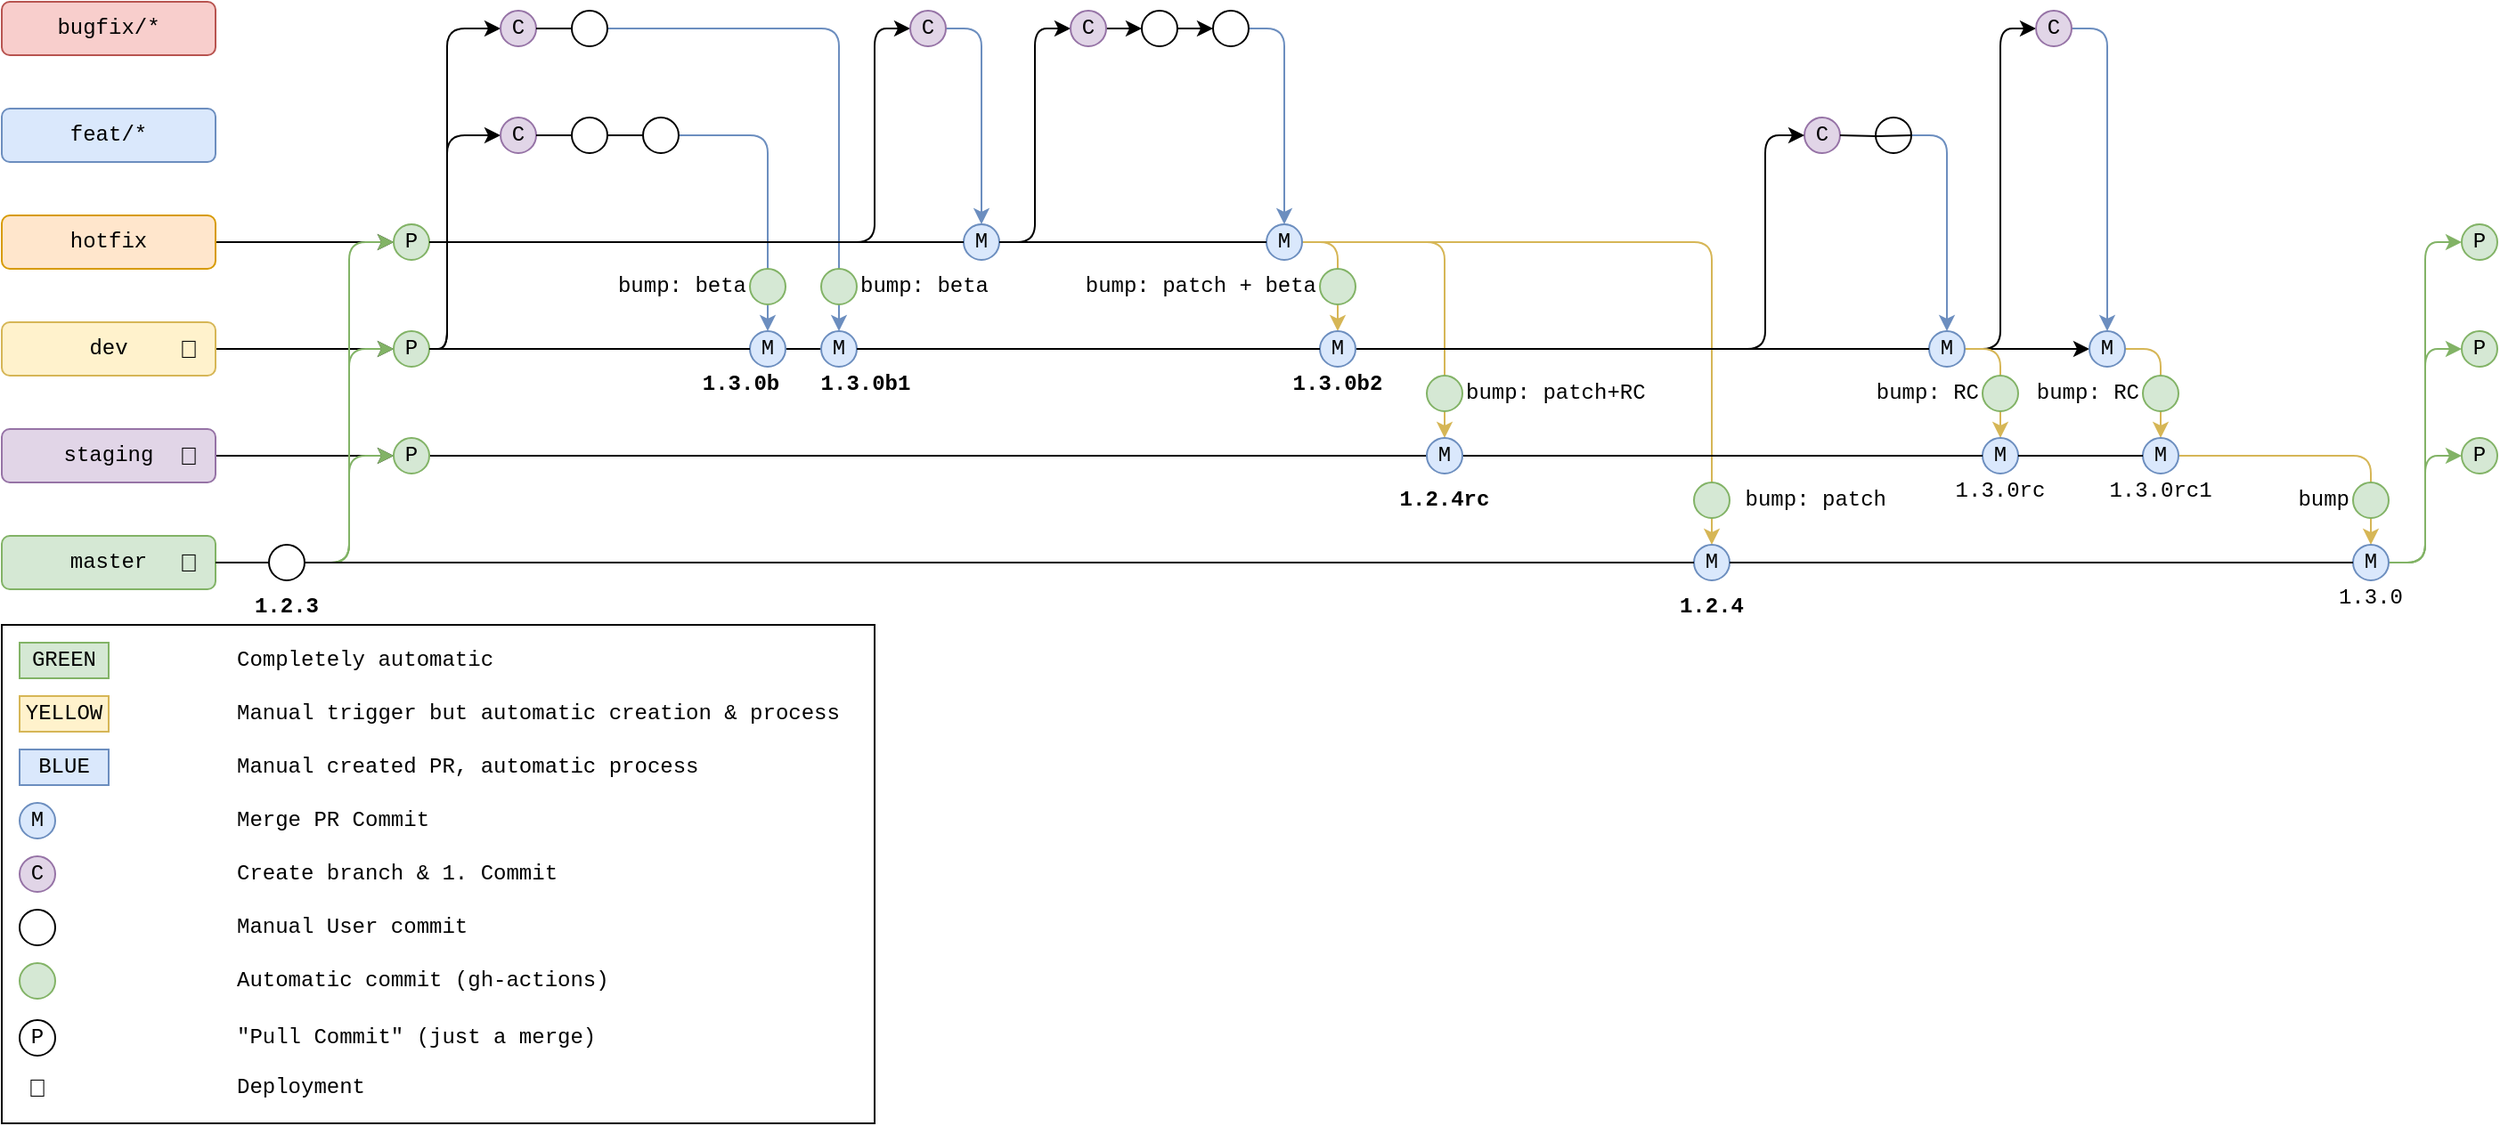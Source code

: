<mxfile version="15.4.0" type="device"><diagram id="KOjb34SqMDLAr0F-fRmh" name="Seite-1"><mxGraphModel dx="446" dy="799" grid="1" gridSize="10" guides="1" tooltips="1" connect="1" arrows="1" fold="1" page="1" pageScale="1" pageWidth="827" pageHeight="1169" math="0" shadow="0"><root><mxCell id="0"/><mxCell id="1" parent="0"/><mxCell id="OWHrl4kJECYipHaVR8hn-153" value="" style="rounded=0;whiteSpace=wrap;html=1;fontFamily=Courier New;fillColor=none;align=left;" parent="1" vertex="1"><mxGeometry x="20" y="360" width="490" height="280" as="geometry"/></mxCell><mxCell id="OWHrl4kJECYipHaVR8hn-104" style="edgeStyle=orthogonalEdgeStyle;rounded=1;orthogonalLoop=1;jettySize=auto;html=1;exitX=1;exitY=0.5;exitDx=0;exitDy=0;entryX=0;entryY=0.5;entryDx=0;entryDy=0;fontFamily=Courier New;endArrow=classic;endFill=1;" parent="1" source="OWHrl4kJECYipHaVR8hn-56" target="OWHrl4kJECYipHaVR8hn-101" edge="1"><mxGeometry relative="1" as="geometry"/></mxCell><mxCell id="OWHrl4kJECYipHaVR8hn-103" style="edgeStyle=orthogonalEdgeStyle;rounded=1;orthogonalLoop=1;jettySize=auto;html=1;exitX=1;exitY=0.5;exitDx=0;exitDy=0;entryX=0;entryY=0.5;entryDx=0;entryDy=0;fontFamily=Courier New;endArrow=classic;endFill=1;" parent="1" source="OWHrl4kJECYipHaVR8hn-56" target="OWHrl4kJECYipHaVR8hn-102" edge="1"><mxGeometry relative="1" as="geometry"/></mxCell><mxCell id="OWHrl4kJECYipHaVR8hn-1" value="master" style="rounded=1;whiteSpace=wrap;html=1;fontFamily=Courier New;fillColor=#d5e8d4;strokeColor=#82b366;" parent="1" vertex="1"><mxGeometry x="20" y="310" width="120" height="30" as="geometry"/></mxCell><mxCell id="OWHrl4kJECYipHaVR8hn-150" style="edgeStyle=orthogonalEdgeStyle;rounded=1;orthogonalLoop=1;jettySize=auto;html=1;exitX=1;exitY=0.5;exitDx=0;exitDy=0;entryX=0;entryY=0.5;entryDx=0;entryDy=0;fontFamily=Courier New;endArrow=classic;endFill=1;" parent="1" source="OWHrl4kJECYipHaVR8hn-2" target="OWHrl4kJECYipHaVR8hn-90" edge="1"><mxGeometry relative="1" as="geometry"/></mxCell><mxCell id="OWHrl4kJECYipHaVR8hn-2" value="staging" style="rounded=1;whiteSpace=wrap;html=1;fontFamily=Courier New;fillColor=#e1d5e7;strokeColor=#9673a6;" parent="1" vertex="1"><mxGeometry x="20" y="250" width="120" height="30" as="geometry"/></mxCell><mxCell id="OWHrl4kJECYipHaVR8hn-151" style="edgeStyle=orthogonalEdgeStyle;rounded=1;orthogonalLoop=1;jettySize=auto;html=1;exitX=1;exitY=0.5;exitDx=0;exitDy=0;fontFamily=Courier New;endArrow=classic;endFill=1;" parent="1" source="OWHrl4kJECYipHaVR8hn-3" target="OWHrl4kJECYipHaVR8hn-8" edge="1"><mxGeometry relative="1" as="geometry"/></mxCell><mxCell id="OWHrl4kJECYipHaVR8hn-3" value="dev" style="rounded=1;whiteSpace=wrap;html=1;fontFamily=Courier New;fillColor=#fff2cc;strokeColor=#d6b656;" parent="1" vertex="1"><mxGeometry x="20" y="190" width="120" height="30" as="geometry"/></mxCell><mxCell id="OWHrl4kJECYipHaVR8hn-4" value="feat/*" style="rounded=1;whiteSpace=wrap;html=1;fontFamily=Courier New;fillColor=#dae8fc;strokeColor=#6c8ebf;" parent="1" vertex="1"><mxGeometry x="20" y="70" width="120" height="30" as="geometry"/></mxCell><mxCell id="OWHrl4kJECYipHaVR8hn-13" style="edgeStyle=orthogonalEdgeStyle;rounded=1;orthogonalLoop=1;jettySize=auto;html=1;exitX=1;exitY=0.5;exitDx=0;exitDy=0;fontFamily=Courier New;startArrow=none;entryX=0.5;entryY=0;entryDx=0;entryDy=0;fillColor=#dae8fc;strokeColor=#6c8ebf;" parent="1" source="OWHrl4kJECYipHaVR8hn-44" target="OWHrl4kJECYipHaVR8hn-60" edge="1"><mxGeometry relative="1" as="geometry"><mxPoint x="860" y="25" as="targetPoint"/></mxGeometry></mxCell><mxCell id="OWHrl4kJECYipHaVR8hn-5" value="bugfix/*" style="rounded=1;whiteSpace=wrap;html=1;fontFamily=Courier New;fillColor=#f8cecc;strokeColor=#b85450;" parent="1" vertex="1"><mxGeometry x="20" y="10" width="120" height="30" as="geometry"/></mxCell><mxCell id="OWHrl4kJECYipHaVR8hn-152" style="edgeStyle=orthogonalEdgeStyle;rounded=1;orthogonalLoop=1;jettySize=auto;html=1;exitX=1;exitY=0.5;exitDx=0;exitDy=0;entryX=0;entryY=0.5;entryDx=0;entryDy=0;fontFamily=Courier New;endArrow=classic;endFill=1;" parent="1" source="OWHrl4kJECYipHaVR8hn-6" target="OWHrl4kJECYipHaVR8hn-22" edge="1"><mxGeometry relative="1" as="geometry"/></mxCell><mxCell id="OWHrl4kJECYipHaVR8hn-6" value="hotfix" style="rounded=1;whiteSpace=wrap;html=1;fontFamily=Courier New;fillColor=#ffe6cc;strokeColor=#d79b00;" parent="1" vertex="1"><mxGeometry x="20" y="130" width="120" height="30" as="geometry"/></mxCell><mxCell id="OWHrl4kJECYipHaVR8hn-35" style="edgeStyle=orthogonalEdgeStyle;rounded=1;orthogonalLoop=1;jettySize=auto;html=1;exitX=1;exitY=0.5;exitDx=0;exitDy=0;entryX=0;entryY=0.5;entryDx=0;entryDy=0;fontFamily=Courier New;" parent="1" source="OWHrl4kJECYipHaVR8hn-8" target="OWHrl4kJECYipHaVR8hn-26" edge="1"><mxGeometry relative="1" as="geometry"><Array as="points"><mxPoint x="270" y="205"/><mxPoint x="270" y="85"/></Array></mxGeometry></mxCell><mxCell id="OWHrl4kJECYipHaVR8hn-39" style="edgeStyle=orthogonalEdgeStyle;rounded=1;orthogonalLoop=1;jettySize=auto;html=1;exitX=1;exitY=0.5;exitDx=0;exitDy=0;entryX=0;entryY=0.5;entryDx=0;entryDy=0;fontFamily=Courier New;" parent="1" source="OWHrl4kJECYipHaVR8hn-8" target="OWHrl4kJECYipHaVR8hn-37" edge="1"><mxGeometry relative="1" as="geometry"><Array as="points"><mxPoint x="270" y="205"/><mxPoint x="270" y="25"/></Array></mxGeometry></mxCell><mxCell id="OWHrl4kJECYipHaVR8hn-8" value="P" style="ellipse;whiteSpace=wrap;html=1;aspect=fixed;fontFamily=Courier New;fillColor=#d5e8d4;strokeColor=#82b366;" parent="1" vertex="1"><mxGeometry x="240" y="195" width="20" height="20" as="geometry"/></mxCell><mxCell id="OWHrl4kJECYipHaVR8hn-20" style="rounded=1;orthogonalLoop=1;jettySize=auto;html=1;exitX=1;exitY=0.5;exitDx=0;exitDy=0;entryX=0;entryY=0.5;entryDx=0;entryDy=0;fontFamily=Courier New;elbow=vertical;edgeStyle=orthogonalEdgeStyle;fillColor=#d5e8d4;strokeColor=#82b366;" parent="1" source="OWHrl4kJECYipHaVR8hn-19" target="OWHrl4kJECYipHaVR8hn-8" edge="1"><mxGeometry relative="1" as="geometry"/></mxCell><mxCell id="OWHrl4kJECYipHaVR8hn-91" style="edgeStyle=orthogonalEdgeStyle;rounded=1;orthogonalLoop=1;jettySize=auto;html=1;exitX=1;exitY=0.5;exitDx=0;exitDy=0;entryX=0;entryY=0.5;entryDx=0;entryDy=0;fontFamily=Courier New;endArrow=classic;endFill=1;fillColor=#d5e8d4;strokeColor=#82b366;" parent="1" source="OWHrl4kJECYipHaVR8hn-19" target="OWHrl4kJECYipHaVR8hn-90" edge="1"><mxGeometry relative="1" as="geometry"/></mxCell><mxCell id="OWHrl4kJECYipHaVR8hn-126" style="edgeStyle=orthogonalEdgeStyle;rounded=1;orthogonalLoop=1;jettySize=auto;html=1;exitX=1;exitY=0.5;exitDx=0;exitDy=0;entryX=0;entryY=0.5;entryDx=0;entryDy=0;fontFamily=Courier New;endArrow=classic;endFill=1;fillColor=#d5e8d4;strokeColor=#82b366;" parent="1" source="OWHrl4kJECYipHaVR8hn-19" target="OWHrl4kJECYipHaVR8hn-22" edge="1"><mxGeometry relative="1" as="geometry"/></mxCell><mxCell id="OWHrl4kJECYipHaVR8hn-19" value="" style="ellipse;whiteSpace=wrap;html=1;aspect=fixed;fontFamily=Courier New;" parent="1" vertex="1"><mxGeometry x="170" y="315" width="20" height="20" as="geometry"/></mxCell><mxCell id="OWHrl4kJECYipHaVR8hn-21" value="" style="edgeStyle=orthogonalEdgeStyle;rounded=0;orthogonalLoop=1;jettySize=auto;html=1;exitX=1;exitY=0.5;exitDx=0;exitDy=0;fontFamily=Courier New;endArrow=none;" parent="1" source="OWHrl4kJECYipHaVR8hn-1" target="OWHrl4kJECYipHaVR8hn-19" edge="1"><mxGeometry relative="1" as="geometry"><mxPoint x="860" y="325" as="targetPoint"/><mxPoint x="140" y="325" as="sourcePoint"/></mxGeometry></mxCell><mxCell id="OWHrl4kJECYipHaVR8hn-50" style="edgeStyle=orthogonalEdgeStyle;rounded=1;orthogonalLoop=1;jettySize=auto;html=1;exitX=1;exitY=0.5;exitDx=0;exitDy=0;entryX=0;entryY=0.5;entryDx=0;entryDy=0;fontFamily=Courier New;" parent="1" source="OWHrl4kJECYipHaVR8hn-22" target="OWHrl4kJECYipHaVR8hn-44" edge="1"><mxGeometry relative="1" as="geometry"><Array as="points"><mxPoint x="510" y="145"/><mxPoint x="510" y="25"/></Array></mxGeometry></mxCell><mxCell id="OWHrl4kJECYipHaVR8hn-22" value="P" style="ellipse;whiteSpace=wrap;html=1;aspect=fixed;fontFamily=Courier New;fillColor=#d5e8d4;strokeColor=#82b366;" parent="1" vertex="1"><mxGeometry x="240" y="135" width="20" height="20" as="geometry"/></mxCell><mxCell id="OWHrl4kJECYipHaVR8hn-26" value="C" style="ellipse;whiteSpace=wrap;html=1;aspect=fixed;fontFamily=Courier New;fillColor=#e1d5e7;strokeColor=#9673a6;" parent="1" vertex="1"><mxGeometry x="300" y="75" width="20" height="20" as="geometry"/></mxCell><mxCell id="OWHrl4kJECYipHaVR8hn-28" value="" style="ellipse;whiteSpace=wrap;html=1;aspect=fixed;fontFamily=Courier New;" parent="1" vertex="1"><mxGeometry x="340" y="75" width="20" height="20" as="geometry"/></mxCell><mxCell id="OWHrl4kJECYipHaVR8hn-29" value="" style="edgeStyle=orthogonalEdgeStyle;rounded=0;orthogonalLoop=1;jettySize=auto;html=1;exitX=1;exitY=0.5;exitDx=0;exitDy=0;fontFamily=Courier New;startArrow=none;endArrow=none;" parent="1" source="OWHrl4kJECYipHaVR8hn-26" target="OWHrl4kJECYipHaVR8hn-28" edge="1"><mxGeometry relative="1" as="geometry"><mxPoint x="860" y="85" as="targetPoint"/><mxPoint x="360" y="85" as="sourcePoint"/></mxGeometry></mxCell><mxCell id="OWHrl4kJECYipHaVR8hn-34" style="edgeStyle=orthogonalEdgeStyle;rounded=1;orthogonalLoop=1;jettySize=auto;html=1;exitX=1;exitY=0.5;exitDx=0;exitDy=0;entryX=0.5;entryY=0;entryDx=0;entryDy=0;fontFamily=Courier New;fillColor=#dae8fc;strokeColor=#6c8ebf;" parent="1" source="OWHrl4kJECYipHaVR8hn-30" target="OWHrl4kJECYipHaVR8hn-32" edge="1"><mxGeometry relative="1" as="geometry"/></mxCell><mxCell id="OWHrl4kJECYipHaVR8hn-30" value="" style="ellipse;whiteSpace=wrap;html=1;aspect=fixed;fontFamily=Courier New;" parent="1" vertex="1"><mxGeometry x="380" y="75" width="20" height="20" as="geometry"/></mxCell><mxCell id="OWHrl4kJECYipHaVR8hn-31" value="" style="edgeStyle=orthogonalEdgeStyle;rounded=0;orthogonalLoop=1;jettySize=auto;html=1;exitX=1;exitY=0.5;exitDx=0;exitDy=0;fontFamily=Courier New;startArrow=none;endArrow=none;" parent="1" source="OWHrl4kJECYipHaVR8hn-28" target="OWHrl4kJECYipHaVR8hn-30" edge="1"><mxGeometry relative="1" as="geometry"><mxPoint x="820" y="85" as="targetPoint"/><mxPoint x="360" y="85" as="sourcePoint"/></mxGeometry></mxCell><mxCell id="OWHrl4kJECYipHaVR8hn-59" style="edgeStyle=orthogonalEdgeStyle;rounded=1;orthogonalLoop=1;jettySize=auto;html=1;exitX=1;exitY=0.5;exitDx=0;exitDy=0;entryX=0;entryY=0.5;entryDx=0;entryDy=0;fontFamily=Courier New;endArrow=none;endFill=0;" parent="1" source="OWHrl4kJECYipHaVR8hn-32" target="OWHrl4kJECYipHaVR8hn-47" edge="1"><mxGeometry relative="1" as="geometry"/></mxCell><mxCell id="OWHrl4kJECYipHaVR8hn-32" value="M" style="ellipse;whiteSpace=wrap;html=1;aspect=fixed;fontFamily=Courier New;fillColor=#dae8fc;strokeColor=#6c8ebf;" parent="1" vertex="1"><mxGeometry x="440" y="195" width="20" height="20" as="geometry"/></mxCell><mxCell id="OWHrl4kJECYipHaVR8hn-33" value="" style="edgeStyle=orthogonalEdgeStyle;rounded=0;orthogonalLoop=1;jettySize=auto;html=1;exitX=1;exitY=0.5;exitDx=0;exitDy=0;fontFamily=Courier New;startArrow=none;endArrow=none;" parent="1" source="OWHrl4kJECYipHaVR8hn-8" target="OWHrl4kJECYipHaVR8hn-32" edge="1"><mxGeometry relative="1" as="geometry"><mxPoint x="860" y="205" as="targetPoint"/><mxPoint x="260" y="205" as="sourcePoint"/></mxGeometry></mxCell><mxCell id="OWHrl4kJECYipHaVR8hn-37" value="C" style="ellipse;whiteSpace=wrap;html=1;aspect=fixed;fontFamily=Courier New;fillColor=#e1d5e7;strokeColor=#9673a6;" parent="1" vertex="1"><mxGeometry x="300" y="15" width="20" height="20" as="geometry"/></mxCell><mxCell id="OWHrl4kJECYipHaVR8hn-49" style="edgeStyle=orthogonalEdgeStyle;rounded=1;orthogonalLoop=1;jettySize=auto;html=1;exitX=1;exitY=0.5;exitDx=0;exitDy=0;fontFamily=Courier New;entryX=0.5;entryY=0;entryDx=0;entryDy=0;fillColor=#dae8fc;strokeColor=#6c8ebf;" parent="1" source="OWHrl4kJECYipHaVR8hn-41" target="OWHrl4kJECYipHaVR8hn-47" edge="1"><mxGeometry relative="1" as="geometry"><mxPoint x="480" y="20" as="targetPoint"/><Array as="points"><mxPoint x="490" y="25"/></Array></mxGeometry></mxCell><mxCell id="OWHrl4kJECYipHaVR8hn-41" value="" style="ellipse;whiteSpace=wrap;html=1;aspect=fixed;fontFamily=Courier New;" parent="1" vertex="1"><mxGeometry x="340" y="15" width="20" height="20" as="geometry"/></mxCell><mxCell id="OWHrl4kJECYipHaVR8hn-42" value="" style="edgeStyle=orthogonalEdgeStyle;rounded=0;orthogonalLoop=1;jettySize=auto;html=1;exitX=1;exitY=0.5;exitDx=0;exitDy=0;fontFamily=Courier New;startArrow=none;endArrow=none;" parent="1" source="OWHrl4kJECYipHaVR8hn-37" target="OWHrl4kJECYipHaVR8hn-41" edge="1"><mxGeometry relative="1" as="geometry"><mxPoint x="860" y="25" as="targetPoint"/><mxPoint x="320" y="25" as="sourcePoint"/></mxGeometry></mxCell><mxCell id="OWHrl4kJECYipHaVR8hn-44" value="C" style="ellipse;whiteSpace=wrap;html=1;aspect=fixed;fontFamily=Courier New;fillColor=#e1d5e7;strokeColor=#9673a6;" parent="1" vertex="1"><mxGeometry x="530" y="15" width="20" height="20" as="geometry"/></mxCell><mxCell id="OWHrl4kJECYipHaVR8hn-47" value="M" style="ellipse;whiteSpace=wrap;html=1;aspect=fixed;fontFamily=Courier New;fillColor=#dae8fc;strokeColor=#6c8ebf;" parent="1" vertex="1"><mxGeometry x="480" y="195" width="20" height="20" as="geometry"/></mxCell><mxCell id="OWHrl4kJECYipHaVR8hn-51" value="C" style="ellipse;whiteSpace=wrap;html=1;aspect=fixed;fontFamily=Courier New;fillColor=#e1d5e7;strokeColor=#9673a6;" parent="1" vertex="1"><mxGeometry x="1032" y="75" width="20" height="20" as="geometry"/></mxCell><mxCell id="OWHrl4kJECYipHaVR8hn-58" style="edgeStyle=orthogonalEdgeStyle;rounded=1;orthogonalLoop=1;jettySize=auto;html=1;exitX=1;exitY=0.5;exitDx=0;exitDy=0;entryX=0.5;entryY=0;entryDx=0;entryDy=0;fontFamily=Courier New;fillColor=#dae8fc;strokeColor=#6c8ebf;" parent="1" source="OWHrl4kJECYipHaVR8hn-53" target="OWHrl4kJECYipHaVR8hn-56" edge="1"><mxGeometry relative="1" as="geometry"/></mxCell><mxCell id="OWHrl4kJECYipHaVR8hn-53" value="" style="ellipse;whiteSpace=wrap;html=1;aspect=fixed;fontFamily=Courier New;" parent="1" vertex="1"><mxGeometry x="1072" y="75" width="20" height="20" as="geometry"/></mxCell><mxCell id="OWHrl4kJECYipHaVR8hn-54" value="" style="edgeStyle=orthogonalEdgeStyle;rounded=0;orthogonalLoop=1;jettySize=auto;html=1;fontFamily=Courier New;startArrow=none;endArrow=none;" parent="1" target="OWHrl4kJECYipHaVR8hn-53" edge="1"><mxGeometry relative="1" as="geometry"><mxPoint x="1352" y="90" as="targetPoint"/><mxPoint x="1052" y="85" as="sourcePoint"/></mxGeometry></mxCell><mxCell id="OWHrl4kJECYipHaVR8hn-96" style="edgeStyle=orthogonalEdgeStyle;rounded=1;orthogonalLoop=1;jettySize=auto;html=1;exitX=1;exitY=0.5;exitDx=0;exitDy=0;entryX=0.5;entryY=0;entryDx=0;entryDy=0;fontFamily=Courier New;endArrow=classic;endFill=1;fillColor=#fff2cc;strokeColor=#d6b656;" parent="1" source="OWHrl4kJECYipHaVR8hn-56" target="OWHrl4kJECYipHaVR8hn-93" edge="1"><mxGeometry relative="1" as="geometry"/></mxCell><mxCell id="OWHrl4kJECYipHaVR8hn-56" value="M" style="ellipse;whiteSpace=wrap;html=1;aspect=fixed;fontFamily=Courier New;fillColor=#dae8fc;strokeColor=#6c8ebf;" parent="1" vertex="1"><mxGeometry x="1102" y="195" width="20" height="20" as="geometry"/></mxCell><mxCell id="OWHrl4kJECYipHaVR8hn-65" style="edgeStyle=orthogonalEdgeStyle;rounded=1;orthogonalLoop=1;jettySize=auto;html=1;exitX=0.5;exitY=1;exitDx=0;exitDy=0;entryX=0.5;entryY=0;entryDx=0;entryDy=0;fontFamily=Courier New;endArrow=classic;endFill=1;startArrow=none;fillColor=#fff2cc;strokeColor=#d6b656;" parent="1" source="OWHrl4kJECYipHaVR8hn-66" target="OWHrl4kJECYipHaVR8hn-63" edge="1"><mxGeometry relative="1" as="geometry"/></mxCell><mxCell id="OWHrl4kJECYipHaVR8hn-74" style="edgeStyle=orthogonalEdgeStyle;rounded=1;orthogonalLoop=1;jettySize=auto;html=1;exitX=1;exitY=0.5;exitDx=0;exitDy=0;entryX=0;entryY=0.5;entryDx=0;entryDy=0;fontFamily=Courier New;endArrow=classic;endFill=1;" parent="1" source="OWHrl4kJECYipHaVR8hn-60" target="OWHrl4kJECYipHaVR8hn-71" edge="1"><mxGeometry relative="1" as="geometry"/></mxCell><mxCell id="OWHrl4kJECYipHaVR8hn-60" value="M" style="ellipse;whiteSpace=wrap;html=1;aspect=fixed;fontFamily=Courier New;fillColor=#dae8fc;strokeColor=#6c8ebf;" parent="1" vertex="1"><mxGeometry x="560" y="135" width="20" height="20" as="geometry"/></mxCell><mxCell id="OWHrl4kJECYipHaVR8hn-61" value="" style="edgeStyle=orthogonalEdgeStyle;rounded=0;orthogonalLoop=1;jettySize=auto;html=1;exitX=1;exitY=0.5;exitDx=0;exitDy=0;fontFamily=Courier New;startArrow=none;endArrow=none;" parent="1" source="OWHrl4kJECYipHaVR8hn-22" target="OWHrl4kJECYipHaVR8hn-60" edge="1"><mxGeometry relative="1" as="geometry"><mxPoint x="860" y="145" as="targetPoint"/><mxPoint x="320" y="145" as="sourcePoint"/></mxGeometry></mxCell><mxCell id="OWHrl4kJECYipHaVR8hn-63" value="M" style="ellipse;whiteSpace=wrap;html=1;aspect=fixed;fontFamily=Courier New;fillColor=#dae8fc;strokeColor=#6c8ebf;" parent="1" vertex="1"><mxGeometry x="970" y="315" width="20" height="20" as="geometry"/></mxCell><mxCell id="OWHrl4kJECYipHaVR8hn-64" value="" style="edgeStyle=orthogonalEdgeStyle;rounded=0;orthogonalLoop=1;jettySize=auto;html=1;exitX=1;exitY=0.5;exitDx=0;exitDy=0;fontFamily=Courier New;startArrow=none;endArrow=none;" parent="1" source="OWHrl4kJECYipHaVR8hn-19" target="OWHrl4kJECYipHaVR8hn-63" edge="1"><mxGeometry relative="1" as="geometry"><mxPoint x="860" y="325" as="targetPoint"/><mxPoint x="190" y="325" as="sourcePoint"/></mxGeometry></mxCell><mxCell id="OWHrl4kJECYipHaVR8hn-67" value="" style="edgeStyle=orthogonalEdgeStyle;rounded=1;orthogonalLoop=1;jettySize=auto;html=1;exitX=1;exitY=0.5;exitDx=0;exitDy=0;entryX=0.5;entryY=0;entryDx=0;entryDy=0;fontFamily=Courier New;endArrow=none;endFill=1;fillColor=#fff2cc;strokeColor=#d6b656;" parent="1" source="OWHrl4kJECYipHaVR8hn-60" target="OWHrl4kJECYipHaVR8hn-66" edge="1"><mxGeometry relative="1" as="geometry"><mxPoint x="580" y="145" as="sourcePoint"/><mxPoint x="610" y="315" as="targetPoint"/></mxGeometry></mxCell><mxCell id="OWHrl4kJECYipHaVR8hn-75" style="edgeStyle=orthogonalEdgeStyle;rounded=1;orthogonalLoop=1;jettySize=auto;html=1;exitX=1;exitY=0.5;exitDx=0;exitDy=0;entryX=0;entryY=0.5;entryDx=0;entryDy=0;fontFamily=Courier New;endArrow=classic;endFill=1;" parent="1" source="OWHrl4kJECYipHaVR8hn-71" target="OWHrl4kJECYipHaVR8hn-72" edge="1"><mxGeometry relative="1" as="geometry"/></mxCell><mxCell id="OWHrl4kJECYipHaVR8hn-71" value="C" style="ellipse;whiteSpace=wrap;html=1;aspect=fixed;fontFamily=Courier New;fillColor=#e1d5e7;strokeColor=#9673a6;" parent="1" vertex="1"><mxGeometry x="620" y="15" width="20" height="20" as="geometry"/></mxCell><mxCell id="OWHrl4kJECYipHaVR8hn-76" style="edgeStyle=orthogonalEdgeStyle;rounded=1;orthogonalLoop=1;jettySize=auto;html=1;exitX=1;exitY=0.5;exitDx=0;exitDy=0;entryX=0;entryY=0.5;entryDx=0;entryDy=0;fontFamily=Courier New;endArrow=classic;endFill=1;" parent="1" source="OWHrl4kJECYipHaVR8hn-72" target="OWHrl4kJECYipHaVR8hn-73" edge="1"><mxGeometry relative="1" as="geometry"/></mxCell><mxCell id="OWHrl4kJECYipHaVR8hn-72" value="" style="ellipse;whiteSpace=wrap;html=1;aspect=fixed;fontFamily=Courier New;" parent="1" vertex="1"><mxGeometry x="660" y="15" width="20" height="20" as="geometry"/></mxCell><mxCell id="OWHrl4kJECYipHaVR8hn-79" style="edgeStyle=orthogonalEdgeStyle;rounded=1;orthogonalLoop=1;jettySize=auto;html=1;exitX=1;exitY=0.5;exitDx=0;exitDy=0;entryX=0.5;entryY=0;entryDx=0;entryDy=0;fontFamily=Courier New;endArrow=classic;endFill=1;fillColor=#dae8fc;strokeColor=#6c8ebf;" parent="1" source="OWHrl4kJECYipHaVR8hn-73" target="OWHrl4kJECYipHaVR8hn-77" edge="1"><mxGeometry relative="1" as="geometry"/></mxCell><mxCell id="OWHrl4kJECYipHaVR8hn-73" value="" style="ellipse;whiteSpace=wrap;html=1;aspect=fixed;fontFamily=Courier New;" parent="1" vertex="1"><mxGeometry x="700" y="15" width="20" height="20" as="geometry"/></mxCell><mxCell id="OWHrl4kJECYipHaVR8hn-178" style="edgeStyle=orthogonalEdgeStyle;rounded=1;orthogonalLoop=1;jettySize=auto;html=1;exitX=1;exitY=0.5;exitDx=0;exitDy=0;entryX=0.5;entryY=0;entryDx=0;entryDy=0;fontFamily=Courier New;endArrow=classic;endFill=1;fillColor=#fff2cc;strokeColor=#d6b656;" parent="1" source="OWHrl4kJECYipHaVR8hn-77" target="OWHrl4kJECYipHaVR8hn-176" edge="1"><mxGeometry relative="1" as="geometry"/></mxCell><mxCell id="OWHrl4kJECYipHaVR8hn-195" style="edgeStyle=orthogonalEdgeStyle;rounded=1;orthogonalLoop=1;jettySize=auto;html=1;exitX=1;exitY=0.5;exitDx=0;exitDy=0;entryX=0.5;entryY=0;entryDx=0;entryDy=0;fontFamily=Courier New;endArrow=classic;endFill=1;fillColor=#fff2cc;strokeColor=#d6b656;" parent="1" source="OWHrl4kJECYipHaVR8hn-77" target="OWHrl4kJECYipHaVR8hn-193" edge="1"><mxGeometry relative="1" as="geometry"/></mxCell><mxCell id="OWHrl4kJECYipHaVR8hn-77" value="M" style="ellipse;whiteSpace=wrap;html=1;aspect=fixed;fontFamily=Courier New;fillColor=#dae8fc;strokeColor=#6c8ebf;" parent="1" vertex="1"><mxGeometry x="730" y="135" width="20" height="20" as="geometry"/></mxCell><mxCell id="OWHrl4kJECYipHaVR8hn-78" value="" style="edgeStyle=orthogonalEdgeStyle;rounded=0;orthogonalLoop=1;jettySize=auto;html=1;exitX=1;exitY=0.5;exitDx=0;exitDy=0;fontFamily=Courier New;startArrow=none;endArrow=none;" parent="1" source="OWHrl4kJECYipHaVR8hn-60" target="OWHrl4kJECYipHaVR8hn-77" edge="1"><mxGeometry relative="1" as="geometry"><mxPoint x="860" y="145" as="targetPoint"/><mxPoint x="580" y="145" as="sourcePoint"/></mxGeometry></mxCell><mxCell id="OWHrl4kJECYipHaVR8hn-199" style="edgeStyle=orthogonalEdgeStyle;rounded=1;orthogonalLoop=1;jettySize=auto;html=1;exitX=1;exitY=0.5;exitDx=0;exitDy=0;entryX=0;entryY=0.5;entryDx=0;entryDy=0;fontFamily=Courier New;endArrow=none;endFill=0;" parent="1" source="OWHrl4kJECYipHaVR8hn-90" target="OWHrl4kJECYipHaVR8hn-193" edge="1"><mxGeometry relative="1" as="geometry"/></mxCell><mxCell id="OWHrl4kJECYipHaVR8hn-90" value="P" style="ellipse;whiteSpace=wrap;html=1;aspect=fixed;fontFamily=Courier New;fillColor=#d5e8d4;strokeColor=#82b366;" parent="1" vertex="1"><mxGeometry x="240" y="255" width="20" height="20" as="geometry"/></mxCell><mxCell id="OWHrl4kJECYipHaVR8hn-93" value="M" style="ellipse;whiteSpace=wrap;html=1;aspect=fixed;fontFamily=Courier New;fillColor=#dae8fc;strokeColor=#6c8ebf;" parent="1" vertex="1"><mxGeometry x="1132" y="255" width="20" height="20" as="geometry"/></mxCell><mxCell id="OWHrl4kJECYipHaVR8hn-95" value="" style="group;" parent="1" vertex="1" connectable="0"><mxGeometry x="880" y="280" width="110" height="20" as="geometry"/></mxCell><mxCell id="OWHrl4kJECYipHaVR8hn-66" value="&lt;p style=&quot;line-height: 100%&quot;&gt;&lt;br&gt;&lt;/p&gt;" style="ellipse;whiteSpace=wrap;html=1;aspect=fixed;fontFamily=Courier New;align=center;fillColor=#d5e8d4;strokeColor=#82b366;" parent="OWHrl4kJECYipHaVR8hn-95" vertex="1"><mxGeometry x="90" width="20" height="20" as="geometry"/></mxCell><mxCell id="OWHrl4kJECYipHaVR8hn-97" value="" style="group;align=right;" parent="1" vertex="1" connectable="0"><mxGeometry x="1042" y="220" width="110" height="20" as="geometry"/></mxCell><mxCell id="OWHrl4kJECYipHaVR8hn-98" value="bump: RC" style="text;html=1;strokeColor=none;fillColor=none;align=right;verticalAlign=middle;whiteSpace=wrap;rounded=0;fontFamily=Courier New;" parent="OWHrl4kJECYipHaVR8hn-97" vertex="1"><mxGeometry x="30" width="60" height="20" as="geometry"/></mxCell><mxCell id="OWHrl4kJECYipHaVR8hn-99" value="&lt;p style=&quot;line-height: 100%&quot;&gt;&lt;br&gt;&lt;/p&gt;" style="ellipse;whiteSpace=wrap;html=1;aspect=fixed;fontFamily=Courier New;align=center;fillColor=#d5e8d4;strokeColor=#82b366;" parent="OWHrl4kJECYipHaVR8hn-97" vertex="1"><mxGeometry x="90" width="20" height="20" as="geometry"/></mxCell><mxCell id="OWHrl4kJECYipHaVR8hn-100" style="edgeStyle=orthogonalEdgeStyle;rounded=1;orthogonalLoop=1;jettySize=auto;html=1;exitX=1;exitY=0.5;exitDx=0;exitDy=0;fontFamily=Courier New;startArrow=none;entryX=0.5;entryY=0;entryDx=0;entryDy=0;fillColor=#dae8fc;strokeColor=#6c8ebf;" parent="1" source="OWHrl4kJECYipHaVR8hn-101" target="OWHrl4kJECYipHaVR8hn-102" edge="1"><mxGeometry relative="1" as="geometry"><mxPoint x="1492" y="25" as="targetPoint"/></mxGeometry></mxCell><mxCell id="OWHrl4kJECYipHaVR8hn-101" value="C" style="ellipse;whiteSpace=wrap;html=1;aspect=fixed;fontFamily=Courier New;fillColor=#e1d5e7;strokeColor=#9673a6;" parent="1" vertex="1"><mxGeometry x="1162" y="15" width="20" height="20" as="geometry"/></mxCell><mxCell id="OWHrl4kJECYipHaVR8hn-107" style="edgeStyle=orthogonalEdgeStyle;rounded=1;orthogonalLoop=1;jettySize=auto;html=1;exitX=1;exitY=0.5;exitDx=0;exitDy=0;entryX=0.5;entryY=0;entryDx=0;entryDy=0;fontFamily=Courier New;endArrow=classic;endFill=1;fillColor=#fff2cc;strokeColor=#d6b656;" parent="1" source="OWHrl4kJECYipHaVR8hn-102" target="OWHrl4kJECYipHaVR8hn-105" edge="1"><mxGeometry relative="1" as="geometry"/></mxCell><mxCell id="OWHrl4kJECYipHaVR8hn-102" value="M" style="ellipse;whiteSpace=wrap;html=1;aspect=fixed;fontFamily=Courier New;fillColor=#dae8fc;strokeColor=#6c8ebf;" parent="1" vertex="1"><mxGeometry x="1192" y="195" width="20" height="20" as="geometry"/></mxCell><mxCell id="OWHrl4kJECYipHaVR8hn-114" style="edgeStyle=orthogonalEdgeStyle;rounded=1;orthogonalLoop=1;jettySize=auto;html=1;exitX=1;exitY=0.5;exitDx=0;exitDy=0;entryX=0.5;entryY=0;entryDx=0;entryDy=0;fontFamily=Courier New;endArrow=classic;endFill=1;fillColor=#fff2cc;strokeColor=#d6b656;" parent="1" source="OWHrl4kJECYipHaVR8hn-105" target="OWHrl4kJECYipHaVR8hn-111" edge="1"><mxGeometry relative="1" as="geometry"/></mxCell><mxCell id="OWHrl4kJECYipHaVR8hn-105" value="M" style="ellipse;whiteSpace=wrap;html=1;aspect=fixed;fontFamily=Courier New;fillColor=#dae8fc;strokeColor=#6c8ebf;" parent="1" vertex="1"><mxGeometry x="1222" y="255" width="20" height="20" as="geometry"/></mxCell><mxCell id="OWHrl4kJECYipHaVR8hn-106" value="" style="edgeStyle=orthogonalEdgeStyle;rounded=1;orthogonalLoop=1;jettySize=auto;html=1;exitX=1;exitY=0.5;exitDx=0;exitDy=0;fontFamily=Courier New;endArrow=none;endFill=1;startArrow=none;" parent="1" source="OWHrl4kJECYipHaVR8hn-93" target="OWHrl4kJECYipHaVR8hn-105" edge="1"><mxGeometry relative="1" as="geometry"><mxPoint x="1292" y="265" as="targetPoint"/><mxPoint x="1152" y="265" as="sourcePoint"/></mxGeometry></mxCell><mxCell id="OWHrl4kJECYipHaVR8hn-108" value="" style="group" parent="1" vertex="1" connectable="0"><mxGeometry x="1132" y="220" width="110" height="20" as="geometry"/></mxCell><mxCell id="OWHrl4kJECYipHaVR8hn-109" value="bump: RC" style="text;html=1;strokeColor=none;fillColor=none;align=right;verticalAlign=middle;whiteSpace=wrap;rounded=0;fontFamily=Courier New;" parent="OWHrl4kJECYipHaVR8hn-108" vertex="1"><mxGeometry x="30" width="60" height="20" as="geometry"/></mxCell><mxCell id="OWHrl4kJECYipHaVR8hn-110" value="&lt;p style=&quot;line-height: 100%&quot;&gt;&lt;br&gt;&lt;/p&gt;" style="ellipse;whiteSpace=wrap;html=1;aspect=fixed;fontFamily=Courier New;align=center;fillColor=#d5e8d4;strokeColor=#82b366;" parent="OWHrl4kJECYipHaVR8hn-108" vertex="1"><mxGeometry x="90" width="20" height="20" as="geometry"/></mxCell><mxCell id="OWHrl4kJECYipHaVR8hn-122" style="edgeStyle=orthogonalEdgeStyle;rounded=1;orthogonalLoop=1;jettySize=auto;html=1;exitX=1;exitY=0.5;exitDx=0;exitDy=0;entryX=0;entryY=0.5;entryDx=0;entryDy=0;fontFamily=Courier New;endArrow=classic;endFill=1;fillColor=#d5e8d4;strokeColor=#82b366;" parent="1" source="OWHrl4kJECYipHaVR8hn-111" target="OWHrl4kJECYipHaVR8hn-121" edge="1"><mxGeometry relative="1" as="geometry"/></mxCell><mxCell id="OWHrl4kJECYipHaVR8hn-125" style="edgeStyle=orthogonalEdgeStyle;rounded=1;orthogonalLoop=1;jettySize=auto;html=1;exitX=1;exitY=0.5;exitDx=0;exitDy=0;entryX=0;entryY=0.5;entryDx=0;entryDy=0;fontFamily=Courier New;endArrow=classic;endFill=1;fillColor=#d5e8d4;strokeColor=#82b366;" parent="1" source="OWHrl4kJECYipHaVR8hn-111" target="OWHrl4kJECYipHaVR8hn-123" edge="1"><mxGeometry relative="1" as="geometry"/></mxCell><mxCell id="OWHrl4kJECYipHaVR8hn-134" style="edgeStyle=orthogonalEdgeStyle;rounded=1;orthogonalLoop=1;jettySize=auto;html=1;exitX=1;exitY=0.5;exitDx=0;exitDy=0;entryX=0;entryY=0.5;entryDx=0;entryDy=0;fontFamily=Courier New;endArrow=classic;endFill=1;fillColor=#d5e8d4;strokeColor=#82b366;" parent="1" source="OWHrl4kJECYipHaVR8hn-111" target="OWHrl4kJECYipHaVR8hn-133" edge="1"><mxGeometry relative="1" as="geometry"/></mxCell><mxCell id="OWHrl4kJECYipHaVR8hn-111" value="M" style="ellipse;whiteSpace=wrap;html=1;aspect=fixed;fontFamily=Courier New;fillColor=#dae8fc;strokeColor=#6c8ebf;" parent="1" vertex="1"><mxGeometry x="1340" y="315" width="20" height="20" as="geometry"/></mxCell><mxCell id="OWHrl4kJECYipHaVR8hn-112" value="" style="edgeStyle=orthogonalEdgeStyle;rounded=0;orthogonalLoop=1;jettySize=auto;html=1;exitX=1;exitY=0.5;exitDx=0;exitDy=0;fontFamily=Courier New;startArrow=none;endArrow=none;" parent="1" source="OWHrl4kJECYipHaVR8hn-63" target="OWHrl4kJECYipHaVR8hn-111" edge="1"><mxGeometry relative="1" as="geometry"><mxPoint x="1370" y="325" as="targetPoint"/><mxPoint x="760" y="325" as="sourcePoint"/><Array as="points"/></mxGeometry></mxCell><mxCell id="OWHrl4kJECYipHaVR8hn-115" value="" style="group;align=right;" parent="1" vertex="1" connectable="0"><mxGeometry x="1270" y="280" width="110" height="20" as="geometry"/></mxCell><mxCell id="OWHrl4kJECYipHaVR8hn-116" value="bump" style="text;html=1;strokeColor=none;fillColor=none;align=right;verticalAlign=middle;whiteSpace=wrap;rounded=0;fontFamily=Courier New;" parent="OWHrl4kJECYipHaVR8hn-115" vertex="1"><mxGeometry width="70" height="20" as="geometry"/></mxCell><mxCell id="OWHrl4kJECYipHaVR8hn-117" value="&lt;p style=&quot;line-height: 100%&quot;&gt;&lt;br&gt;&lt;/p&gt;" style="ellipse;whiteSpace=wrap;html=1;aspect=fixed;fontFamily=Courier New;align=center;fillColor=#d5e8d4;strokeColor=#82b366;" parent="OWHrl4kJECYipHaVR8hn-115" vertex="1"><mxGeometry x="70" width="20" height="20" as="geometry"/></mxCell><mxCell id="OWHrl4kJECYipHaVR8hn-121" value="P" style="ellipse;whiteSpace=wrap;html=1;aspect=fixed;fontFamily=Courier New;fillColor=#d5e8d4;strokeColor=#82b366;" parent="1" vertex="1"><mxGeometry x="1401" y="255" width="20" height="20" as="geometry"/></mxCell><mxCell id="OWHrl4kJECYipHaVR8hn-123" value="P" style="ellipse;whiteSpace=wrap;html=1;aspect=fixed;fontFamily=Courier New;fillColor=#d5e8d4;strokeColor=#82b366;" parent="1" vertex="1"><mxGeometry x="1401" y="195" width="20" height="20" as="geometry"/></mxCell><mxCell id="OWHrl4kJECYipHaVR8hn-127" value="" style="group" parent="1" vertex="1" connectable="0"><mxGeometry x="350" y="160" width="110" height="20" as="geometry"/></mxCell><mxCell id="OWHrl4kJECYipHaVR8hn-128" value="bump: beta" style="text;html=1;strokeColor=none;fillColor=none;align=right;verticalAlign=middle;whiteSpace=wrap;rounded=0;fontFamily=Courier New;" parent="OWHrl4kJECYipHaVR8hn-127" vertex="1"><mxGeometry width="90" height="20" as="geometry"/></mxCell><mxCell id="OWHrl4kJECYipHaVR8hn-129" value="&lt;p style=&quot;line-height: 100%&quot;&gt;&lt;br&gt;&lt;/p&gt;" style="ellipse;whiteSpace=wrap;html=1;aspect=fixed;fontFamily=Courier New;align=center;fillColor=#d5e8d4;strokeColor=#82b366;" parent="OWHrl4kJECYipHaVR8hn-127" vertex="1"><mxGeometry x="90" width="20" height="20" as="geometry"/></mxCell><mxCell id="OWHrl4kJECYipHaVR8hn-130" value="" style="group;align=left;" parent="1" vertex="1" connectable="0"><mxGeometry x="480" y="160" width="110" height="20" as="geometry"/></mxCell><mxCell id="OWHrl4kJECYipHaVR8hn-131" value="&lt;p style=&quot;line-height: 100%&quot;&gt;&lt;br&gt;&lt;/p&gt;" style="ellipse;whiteSpace=wrap;html=1;aspect=fixed;fontFamily=Courier New;align=center;fillColor=#d5e8d4;strokeColor=#82b366;" parent="OWHrl4kJECYipHaVR8hn-130" vertex="1"><mxGeometry width="20" height="20" as="geometry"/></mxCell><mxCell id="OWHrl4kJECYipHaVR8hn-132" value="bump: beta" style="text;html=1;strokeColor=none;fillColor=none;align=left;verticalAlign=middle;whiteSpace=wrap;rounded=0;fontFamily=Courier New;" parent="OWHrl4kJECYipHaVR8hn-130" vertex="1"><mxGeometry x="20" width="90" height="20" as="geometry"/></mxCell><mxCell id="OWHrl4kJECYipHaVR8hn-133" value="P" style="ellipse;whiteSpace=wrap;html=1;aspect=fixed;fontFamily=Courier New;fillColor=#d5e8d4;strokeColor=#82b366;" parent="1" vertex="1"><mxGeometry x="1401" y="135" width="20" height="20" as="geometry"/></mxCell><mxCell id="OWHrl4kJECYipHaVR8hn-154" value="GREEN" style="text;html=1;strokeColor=#82b366;fillColor=#d5e8d4;align=center;verticalAlign=middle;whiteSpace=wrap;rounded=0;fontFamily=Courier New;" parent="1" vertex="1"><mxGeometry x="30" y="370" width="50" height="20" as="geometry"/></mxCell><mxCell id="OWHrl4kJECYipHaVR8hn-155" value="Completely automatic" style="text;html=1;strokeColor=none;fillColor=none;align=left;verticalAlign=middle;whiteSpace=wrap;rounded=0;fontFamily=Courier New;" parent="1" vertex="1"><mxGeometry x="150" y="370" width="350" height="20" as="geometry"/></mxCell><mxCell id="OWHrl4kJECYipHaVR8hn-158" value="YELLOW" style="text;html=1;strokeColor=#d6b656;fillColor=#fff2cc;align=center;verticalAlign=middle;whiteSpace=wrap;rounded=0;fontFamily=Courier New;" parent="1" vertex="1"><mxGeometry x="30" y="400" width="50" height="20" as="geometry"/></mxCell><mxCell id="OWHrl4kJECYipHaVR8hn-159" value="Manual trigger but automatic creation &amp;amp; process" style="text;html=1;strokeColor=none;fillColor=none;align=left;verticalAlign=middle;whiteSpace=wrap;rounded=0;fontFamily=Courier New;" parent="1" vertex="1"><mxGeometry x="150" y="400" width="350" height="20" as="geometry"/></mxCell><mxCell id="OWHrl4kJECYipHaVR8hn-160" value="BLUE" style="text;html=1;strokeColor=#6c8ebf;fillColor=#dae8fc;align=center;verticalAlign=middle;whiteSpace=wrap;rounded=0;fontFamily=Courier New;" parent="1" vertex="1"><mxGeometry x="30" y="430" width="50" height="20" as="geometry"/></mxCell><mxCell id="OWHrl4kJECYipHaVR8hn-161" value="Manual created PR, automatic process" style="text;html=1;strokeColor=none;fillColor=none;align=left;verticalAlign=middle;whiteSpace=wrap;rounded=0;fontFamily=Courier New;" parent="1" vertex="1"><mxGeometry x="150" y="430" width="350" height="20" as="geometry"/></mxCell><mxCell id="OWHrl4kJECYipHaVR8hn-162" value="M" style="ellipse;whiteSpace=wrap;html=1;aspect=fixed;fontFamily=Courier New;fillColor=#dae8fc;strokeColor=#6c8ebf;" parent="1" vertex="1"><mxGeometry x="30" y="460" width="20" height="20" as="geometry"/></mxCell><mxCell id="OWHrl4kJECYipHaVR8hn-163" value="Merge PR Commit" style="text;html=1;strokeColor=none;fillColor=none;align=left;verticalAlign=middle;whiteSpace=wrap;rounded=0;fontFamily=Courier New;" parent="1" vertex="1"><mxGeometry x="150" y="460" width="350" height="20" as="geometry"/></mxCell><mxCell id="OWHrl4kJECYipHaVR8hn-164" value="C" style="ellipse;whiteSpace=wrap;html=1;aspect=fixed;fontFamily=Courier New;fillColor=#e1d5e7;strokeColor=#9673a6;" parent="1" vertex="1"><mxGeometry x="30" y="490" width="20" height="20" as="geometry"/></mxCell><mxCell id="OWHrl4kJECYipHaVR8hn-165" value="Create branch &amp;amp; 1. Commit" style="text;html=1;strokeColor=none;fillColor=none;align=left;verticalAlign=middle;whiteSpace=wrap;rounded=0;fontFamily=Courier New;" parent="1" vertex="1"><mxGeometry x="150" y="490" width="350" height="20" as="geometry"/></mxCell><mxCell id="OWHrl4kJECYipHaVR8hn-166" value="" style="ellipse;whiteSpace=wrap;html=1;aspect=fixed;fontFamily=Courier New;" parent="1" vertex="1"><mxGeometry x="30" y="520" width="20" height="20" as="geometry"/></mxCell><mxCell id="OWHrl4kJECYipHaVR8hn-167" value="Manual User commit" style="text;html=1;strokeColor=none;fillColor=none;align=left;verticalAlign=middle;whiteSpace=wrap;rounded=0;fontFamily=Courier New;" parent="1" vertex="1"><mxGeometry x="150" y="520" width="350" height="20" as="geometry"/></mxCell><mxCell id="OWHrl4kJECYipHaVR8hn-168" value="" style="ellipse;whiteSpace=wrap;html=1;aspect=fixed;fontFamily=Courier New;fillColor=#d5e8d4;strokeColor=#82b366;" parent="1" vertex="1"><mxGeometry x="30" y="550" width="20" height="20" as="geometry"/></mxCell><mxCell id="OWHrl4kJECYipHaVR8hn-169" value="Automatic commit (gh-actions)" style="text;html=1;strokeColor=none;fillColor=none;align=left;verticalAlign=middle;whiteSpace=wrap;rounded=0;fontFamily=Courier New;" parent="1" vertex="1"><mxGeometry x="150" y="550" width="350" height="20" as="geometry"/></mxCell><mxCell id="OWHrl4kJECYipHaVR8hn-170" value="P" style="ellipse;whiteSpace=wrap;html=1;aspect=fixed;fontFamily=Courier New;" parent="1" vertex="1"><mxGeometry x="30" y="582" width="20" height="20" as="geometry"/></mxCell><mxCell id="OWHrl4kJECYipHaVR8hn-172" value="&quot;Pull Commit&quot; (just a merge)" style="text;html=1;strokeColor=none;fillColor=none;align=left;verticalAlign=middle;whiteSpace=wrap;rounded=0;fontFamily=Courier New;" parent="1" vertex="1"><mxGeometry x="150" y="582" width="350" height="20" as="geometry"/></mxCell><mxCell id="OWHrl4kJECYipHaVR8hn-182" style="edgeStyle=orthogonalEdgeStyle;rounded=1;orthogonalLoop=1;jettySize=auto;html=1;exitX=1;exitY=0.5;exitDx=0;exitDy=0;entryX=0;entryY=0.5;entryDx=0;entryDy=0;fontFamily=Courier New;endArrow=classic;endFill=1;" parent="1" source="OWHrl4kJECYipHaVR8hn-176" target="OWHrl4kJECYipHaVR8hn-51" edge="1"><mxGeometry relative="1" as="geometry"><Array as="points"><mxPoint x="1010" y="205"/><mxPoint x="1010" y="85"/></Array></mxGeometry></mxCell><mxCell id="OWHrl4kJECYipHaVR8hn-183" style="edgeStyle=orthogonalEdgeStyle;rounded=1;orthogonalLoop=1;jettySize=auto;html=1;exitX=1;exitY=0.5;exitDx=0;exitDy=0;entryX=0;entryY=0.5;entryDx=0;entryDy=0;fontFamily=Courier New;endArrow=none;endFill=0;" parent="1" source="OWHrl4kJECYipHaVR8hn-176" target="OWHrl4kJECYipHaVR8hn-56" edge="1"><mxGeometry relative="1" as="geometry"/></mxCell><mxCell id="OWHrl4kJECYipHaVR8hn-176" value="M" style="ellipse;whiteSpace=wrap;html=1;aspect=fixed;fontFamily=Courier New;fillColor=#dae8fc;strokeColor=#6c8ebf;" parent="1" vertex="1"><mxGeometry x="760" y="195" width="20" height="20" as="geometry"/></mxCell><mxCell id="OWHrl4kJECYipHaVR8hn-177" value="" style="edgeStyle=orthogonalEdgeStyle;rounded=0;orthogonalLoop=1;jettySize=auto;html=1;exitX=1;exitY=0.5;exitDx=0;exitDy=0;fontFamily=Courier New;startArrow=none;endArrow=none;" parent="1" source="OWHrl4kJECYipHaVR8hn-47" target="OWHrl4kJECYipHaVR8hn-176" edge="1"><mxGeometry relative="1" as="geometry"><mxPoint x="932" y="205" as="targetPoint"/><mxPoint x="500" y="205" as="sourcePoint"/></mxGeometry></mxCell><mxCell id="OWHrl4kJECYipHaVR8hn-179" value="" style="group" parent="1" vertex="1" connectable="0"><mxGeometry x="670" y="160" width="110" height="20" as="geometry"/></mxCell><mxCell id="OWHrl4kJECYipHaVR8hn-180" value="bump: patch + beta" style="text;html=1;strokeColor=none;fillColor=none;align=right;verticalAlign=middle;whiteSpace=wrap;rounded=0;fontFamily=Courier New;" parent="OWHrl4kJECYipHaVR8hn-179" vertex="1"><mxGeometry x="-50" width="140" height="20" as="geometry"/></mxCell><mxCell id="OWHrl4kJECYipHaVR8hn-181" value="&lt;p style=&quot;line-height: 100%&quot;&gt;&lt;br&gt;&lt;/p&gt;" style="ellipse;whiteSpace=wrap;html=1;aspect=fixed;fontFamily=Courier New;align=center;fillColor=#d5e8d4;strokeColor=#82b366;" parent="OWHrl4kJECYipHaVR8hn-179" vertex="1"><mxGeometry x="90" width="20" height="20" as="geometry"/></mxCell><mxCell id="OWHrl4kJECYipHaVR8hn-187" value="1.2.3" style="text;html=1;strokeColor=none;fillColor=none;align=center;verticalAlign=middle;whiteSpace=wrap;rounded=0;fontFamily=Courier New;fontStyle=1" parent="1" vertex="1"><mxGeometry x="160" y="340" width="40" height="20" as="geometry"/></mxCell><mxCell id="OWHrl4kJECYipHaVR8hn-188" value="1.3.0b" style="text;html=1;strokeColor=none;fillColor=none;align=center;verticalAlign=middle;whiteSpace=wrap;rounded=0;fontFamily=Courier New;fontStyle=1" parent="1" vertex="1"><mxGeometry x="410" y="215" width="50" height="20" as="geometry"/></mxCell><mxCell id="OWHrl4kJECYipHaVR8hn-189" value="1.3.0b1" style="text;html=1;strokeColor=none;fillColor=none;align=center;verticalAlign=middle;whiteSpace=wrap;rounded=0;fontFamily=Courier New;fontStyle=1" parent="1" vertex="1"><mxGeometry x="480" y="215" width="50" height="20" as="geometry"/></mxCell><mxCell id="OWHrl4kJECYipHaVR8hn-190" value="1.3.0b2" style="text;html=1;strokeColor=none;fillColor=none;align=center;verticalAlign=middle;whiteSpace=wrap;rounded=0;fontFamily=Courier New;fontStyle=1" parent="1" vertex="1"><mxGeometry x="750" y="215" width="40" height="20" as="geometry"/></mxCell><mxCell id="OWHrl4kJECYipHaVR8hn-191" value="1.2.4" style="text;html=1;strokeColor=none;fillColor=none;align=center;verticalAlign=middle;whiteSpace=wrap;rounded=0;fontFamily=Courier New;fontStyle=1" parent="1" vertex="1"><mxGeometry x="960" y="340" width="40" height="20" as="geometry"/></mxCell><mxCell id="OWHrl4kJECYipHaVR8hn-194" style="edgeStyle=orthogonalEdgeStyle;rounded=1;orthogonalLoop=1;jettySize=auto;html=1;exitX=1;exitY=0.5;exitDx=0;exitDy=0;entryX=0;entryY=0.5;entryDx=0;entryDy=0;fontFamily=Courier New;endArrow=none;endFill=0;" parent="1" source="OWHrl4kJECYipHaVR8hn-193" target="OWHrl4kJECYipHaVR8hn-93" edge="1"><mxGeometry relative="1" as="geometry"/></mxCell><mxCell id="OWHrl4kJECYipHaVR8hn-193" value="M" style="ellipse;whiteSpace=wrap;html=1;aspect=fixed;fontFamily=Courier New;fillColor=#dae8fc;strokeColor=#6c8ebf;" parent="1" vertex="1"><mxGeometry x="820" y="255" width="20" height="20" as="geometry"/></mxCell><mxCell id="OWHrl4kJECYipHaVR8hn-196" value="" style="ellipse;whiteSpace=wrap;html=1;aspect=fixed;fontFamily=Courier New;fillColor=#d5e8d4;strokeColor=#82b366;" parent="1" vertex="1"><mxGeometry x="820" y="220" width="20" height="20" as="geometry"/></mxCell><mxCell id="OWHrl4kJECYipHaVR8hn-197" value="bump: patch+RC" style="text;html=1;strokeColor=none;fillColor=none;align=left;verticalAlign=middle;whiteSpace=wrap;rounded=0;fontFamily=Courier New;" parent="1" vertex="1"><mxGeometry x="840" y="220" width="110" height="20" as="geometry"/></mxCell><mxCell id="OWHrl4kJECYipHaVR8hn-198" value="1.2.4rc" style="text;html=1;strokeColor=none;fillColor=none;align=center;verticalAlign=middle;whiteSpace=wrap;rounded=0;fontFamily=Courier New;fontStyle=1" parent="1" vertex="1"><mxGeometry x="810" y="280" width="40" height="20" as="geometry"/></mxCell><mxCell id="OWHrl4kJECYipHaVR8hn-200" value="1.3.0rc" style="text;html=1;strokeColor=none;fillColor=none;align=center;verticalAlign=middle;whiteSpace=wrap;rounded=0;fontFamily=Courier New;" parent="1" vertex="1"><mxGeometry x="1122" y="275" width="40" height="20" as="geometry"/></mxCell><mxCell id="OWHrl4kJECYipHaVR8hn-201" value="1.3.0rc1" style="text;html=1;strokeColor=none;fillColor=none;align=center;verticalAlign=middle;whiteSpace=wrap;rounded=0;fontFamily=Courier New;" parent="1" vertex="1"><mxGeometry x="1212" y="275" width="40" height="20" as="geometry"/></mxCell><mxCell id="OWHrl4kJECYipHaVR8hn-202" value="1.3.0" style="text;html=1;strokeColor=none;fillColor=none;align=center;verticalAlign=middle;whiteSpace=wrap;rounded=0;fontFamily=Courier New;" parent="1" vertex="1"><mxGeometry x="1330" y="335" width="40" height="20" as="geometry"/></mxCell><UserObject label="&lt;span style=&quot;font-family: arial, sans-serif; font-size: 14px; text-align: left;&quot;&gt;🚀&lt;/span&gt;" id="OWHrl4kJECYipHaVR8hn-203"><mxCell style="text;html=1;strokeColor=none;fillColor=none;align=center;verticalAlign=middle;whiteSpace=wrap;rounded=0;fontFamily=Courier New;labelBorderColor=none;fontStyle=0;" parent="1" vertex="1"><mxGeometry x="110" y="195" width="30" height="20" as="geometry"/></mxCell></UserObject><UserObject label="&lt;span style=&quot;font-family: arial, sans-serif; font-size: 14px; text-align: left;&quot;&gt;🚀&lt;/span&gt;" id="OWHrl4kJECYipHaVR8hn-204"><mxCell style="text;html=1;strokeColor=none;fillColor=none;align=center;verticalAlign=middle;whiteSpace=wrap;rounded=0;fontFamily=Courier New;labelBorderColor=none;fontStyle=0;" parent="1" vertex="1"><mxGeometry x="110" y="255" width="30" height="20" as="geometry"/></mxCell></UserObject><UserObject label="&lt;span style=&quot;font-family: arial, sans-serif; font-size: 14px; text-align: left;&quot;&gt;🚀&lt;/span&gt;" id="OWHrl4kJECYipHaVR8hn-205"><mxCell style="text;html=1;strokeColor=none;fillColor=none;align=center;verticalAlign=middle;whiteSpace=wrap;rounded=0;fontFamily=Courier New;labelBorderColor=none;fontStyle=0;" parent="1" vertex="1"><mxGeometry x="110" y="315" width="30" height="20" as="geometry"/></mxCell></UserObject><mxCell id="0LFUGpNi25H6eY62GtUm-1" value="Deployment" style="text;html=1;strokeColor=none;fillColor=none;align=left;verticalAlign=middle;whiteSpace=wrap;rounded=0;fontFamily=Courier New;" parent="1" vertex="1"><mxGeometry x="150" y="610" width="350" height="20" as="geometry"/></mxCell><UserObject label="&lt;span style=&quot;font-family: arial, sans-serif; font-size: 14px; text-align: left;&quot;&gt;🚀&lt;/span&gt;" id="0LFUGpNi25H6eY62GtUm-2"><mxCell style="text;html=1;strokeColor=none;fillColor=none;align=center;verticalAlign=middle;whiteSpace=wrap;rounded=0;fontFamily=Courier New;labelBorderColor=none;fontStyle=0;" parent="1" vertex="1"><mxGeometry x="25" y="610" width="30" height="20" as="geometry"/></mxCell></UserObject><mxCell id="OWHrl4kJECYipHaVR8hn-69" value="bump: patch" style="text;html=1;align=right;verticalAlign=middle;whiteSpace=wrap;rounded=0;fontFamily=Courier New;" parent="1" vertex="1"><mxGeometry x="990" y="280" width="90" height="20" as="geometry"/></mxCell></root></mxGraphModel></diagram></mxfile>